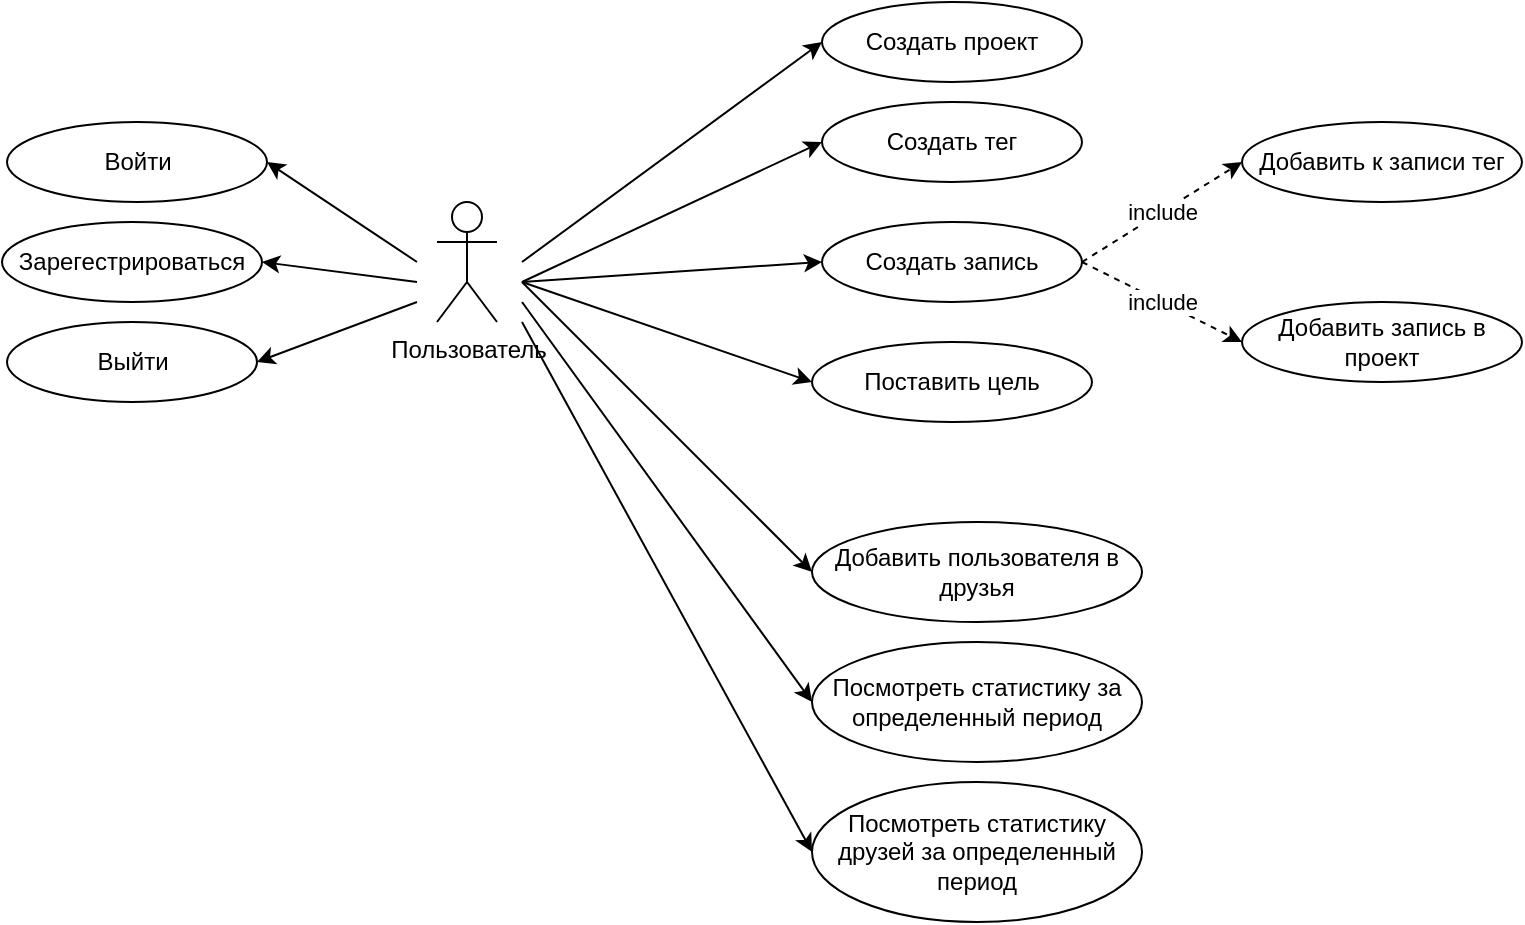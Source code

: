 <mxfile version="20.3.6" type="device"><diagram id="wgUuELK88-NEOA_8B5D5" name="Page-1"><mxGraphModel dx="1722" dy="641" grid="1" gridSize="10" guides="1" tooltips="1" connect="1" arrows="1" fold="1" page="1" pageScale="1" pageWidth="850" pageHeight="1100" math="0" shadow="0"><root><mxCell id="0"/><mxCell id="1" parent="0"/><mxCell id="QIVzKE-G0qXbgC8gu6xX-1" value="Пользователь" style="shape=umlActor;verticalLabelPosition=bottom;verticalAlign=top;html=1;outlineConnect=0;" vertex="1" parent="1"><mxGeometry x="227.5" y="250" width="30" height="60" as="geometry"/></mxCell><mxCell id="QIVzKE-G0qXbgC8gu6xX-3" value="Войти" style="ellipse;whiteSpace=wrap;html=1;" vertex="1" parent="1"><mxGeometry x="12.5" y="210" width="130" height="40" as="geometry"/></mxCell><mxCell id="QIVzKE-G0qXbgC8gu6xX-4" value="Выйти" style="ellipse;whiteSpace=wrap;html=1;" vertex="1" parent="1"><mxGeometry x="12.5" y="310" width="125" height="40" as="geometry"/></mxCell><mxCell id="QIVzKE-G0qXbgC8gu6xX-5" value="Зарегестрироваться" style="ellipse;whiteSpace=wrap;html=1;" vertex="1" parent="1"><mxGeometry x="10" y="260" width="130" height="40" as="geometry"/></mxCell><mxCell id="QIVzKE-G0qXbgC8gu6xX-10" value="" style="endArrow=classic;html=1;rounded=0;entryX=1;entryY=0.5;entryDx=0;entryDy=0;" edge="1" parent="1" target="QIVzKE-G0qXbgC8gu6xX-4"><mxGeometry width="50" height="50" relative="1" as="geometry"><mxPoint x="217.5" y="300" as="sourcePoint"/><mxPoint x="297.5" y="280" as="targetPoint"/></mxGeometry></mxCell><mxCell id="QIVzKE-G0qXbgC8gu6xX-11" value="" style="endArrow=classic;html=1;rounded=0;entryX=1;entryY=0.5;entryDx=0;entryDy=0;" edge="1" parent="1" target="QIVzKE-G0qXbgC8gu6xX-5"><mxGeometry width="50" height="50" relative="1" as="geometry"><mxPoint x="217.5" y="290" as="sourcePoint"/><mxPoint x="307.5" y="290.0" as="targetPoint"/></mxGeometry></mxCell><mxCell id="QIVzKE-G0qXbgC8gu6xX-12" value="" style="endArrow=classic;html=1;rounded=0;" edge="1" parent="1"><mxGeometry width="50" height="50" relative="1" as="geometry"><mxPoint x="217.5" y="280" as="sourcePoint"/><mxPoint x="142.5" y="230.0" as="targetPoint"/></mxGeometry></mxCell><mxCell id="QIVzKE-G0qXbgC8gu6xX-13" value="Создать проект" style="ellipse;whiteSpace=wrap;html=1;" vertex="1" parent="1"><mxGeometry x="420" y="150" width="130" height="40" as="geometry"/></mxCell><mxCell id="QIVzKE-G0qXbgC8gu6xX-14" value="Создать запись" style="ellipse;whiteSpace=wrap;html=1;" vertex="1" parent="1"><mxGeometry x="420" y="260" width="130" height="40" as="geometry"/></mxCell><mxCell id="QIVzKE-G0qXbgC8gu6xX-15" value="Создать тег" style="ellipse;whiteSpace=wrap;html=1;" vertex="1" parent="1"><mxGeometry x="420" y="200" width="130" height="40" as="geometry"/></mxCell><mxCell id="QIVzKE-G0qXbgC8gu6xX-16" value="Добавить к записи тег" style="ellipse;whiteSpace=wrap;html=1;" vertex="1" parent="1"><mxGeometry x="630" y="210" width="140" height="40" as="geometry"/></mxCell><mxCell id="QIVzKE-G0qXbgC8gu6xX-17" value="Добавить запись в проект" style="ellipse;whiteSpace=wrap;html=1;" vertex="1" parent="1"><mxGeometry x="630" y="300" width="140" height="40" as="geometry"/></mxCell><mxCell id="QIVzKE-G0qXbgC8gu6xX-18" value="Поставить цель" style="ellipse;whiteSpace=wrap;html=1;" vertex="1" parent="1"><mxGeometry x="415" y="320" width="140" height="40" as="geometry"/></mxCell><mxCell id="QIVzKE-G0qXbgC8gu6xX-19" value="Добавить пользователя в друзья" style="ellipse;whiteSpace=wrap;html=1;" vertex="1" parent="1"><mxGeometry x="415" y="410" width="165" height="50" as="geometry"/></mxCell><mxCell id="QIVzKE-G0qXbgC8gu6xX-20" value="include" style="endArrow=classic;html=1;rounded=0;exitX=1;exitY=0.5;exitDx=0;exitDy=0;dashed=1;entryX=0;entryY=0.5;entryDx=0;entryDy=0;" edge="1" parent="1" source="QIVzKE-G0qXbgC8gu6xX-14" target="QIVzKE-G0qXbgC8gu6xX-16"><mxGeometry width="50" height="50" relative="1" as="geometry"><mxPoint x="555" y="290" as="sourcePoint"/><mxPoint x="605" y="240" as="targetPoint"/></mxGeometry></mxCell><mxCell id="QIVzKE-G0qXbgC8gu6xX-21" value="include&lt;br&gt;" style="endArrow=classic;html=1;rounded=0;exitX=1;exitY=0.5;exitDx=0;exitDy=0;entryX=0;entryY=0.5;entryDx=0;entryDy=0;dashed=1;" edge="1" parent="1" source="QIVzKE-G0qXbgC8gu6xX-14" target="QIVzKE-G0qXbgC8gu6xX-17"><mxGeometry width="50" height="50" relative="1" as="geometry"><mxPoint x="560.0" y="290.0" as="sourcePoint"/><mxPoint x="615" y="250.0" as="targetPoint"/></mxGeometry></mxCell><mxCell id="QIVzKE-G0qXbgC8gu6xX-22" value="Посмотреть статистику за определенный период" style="ellipse;whiteSpace=wrap;html=1;" vertex="1" parent="1"><mxGeometry x="415" y="470" width="165" height="60" as="geometry"/></mxCell><mxCell id="QIVzKE-G0qXbgC8gu6xX-23" value="Посмотреть статистику друзей за определенный период" style="ellipse;whiteSpace=wrap;html=1;" vertex="1" parent="1"><mxGeometry x="415" y="540" width="165" height="70" as="geometry"/></mxCell><mxCell id="QIVzKE-G0qXbgC8gu6xX-24" value="" style="endArrow=classic;html=1;rounded=0;entryX=0;entryY=0.5;entryDx=0;entryDy=0;" edge="1" parent="1" target="QIVzKE-G0qXbgC8gu6xX-13"><mxGeometry width="50" height="50" relative="1" as="geometry"><mxPoint x="270" y="280" as="sourcePoint"/><mxPoint x="300.0" y="210.0" as="targetPoint"/></mxGeometry></mxCell><mxCell id="QIVzKE-G0qXbgC8gu6xX-25" value="" style="endArrow=classic;html=1;rounded=0;entryX=0;entryY=0.5;entryDx=0;entryDy=0;" edge="1" parent="1" target="QIVzKE-G0qXbgC8gu6xX-15"><mxGeometry width="50" height="50" relative="1" as="geometry"><mxPoint x="270" y="290" as="sourcePoint"/><mxPoint x="430.0" y="180" as="targetPoint"/></mxGeometry></mxCell><mxCell id="QIVzKE-G0qXbgC8gu6xX-26" value="" style="endArrow=classic;html=1;rounded=0;entryX=0;entryY=0.5;entryDx=0;entryDy=0;" edge="1" parent="1" target="QIVzKE-G0qXbgC8gu6xX-14"><mxGeometry width="50" height="50" relative="1" as="geometry"><mxPoint x="270" y="290" as="sourcePoint"/><mxPoint x="440.0" y="190" as="targetPoint"/></mxGeometry></mxCell><mxCell id="QIVzKE-G0qXbgC8gu6xX-27" value="" style="endArrow=classic;html=1;rounded=0;entryX=0;entryY=0.5;entryDx=0;entryDy=0;" edge="1" parent="1" target="QIVzKE-G0qXbgC8gu6xX-18"><mxGeometry width="50" height="50" relative="1" as="geometry"><mxPoint x="270" y="290" as="sourcePoint"/><mxPoint x="450.0" y="200" as="targetPoint"/></mxGeometry></mxCell><mxCell id="QIVzKE-G0qXbgC8gu6xX-28" value="" style="endArrow=classic;html=1;rounded=0;entryX=0;entryY=0.5;entryDx=0;entryDy=0;" edge="1" parent="1" target="QIVzKE-G0qXbgC8gu6xX-19"><mxGeometry width="50" height="50" relative="1" as="geometry"><mxPoint x="270" y="290" as="sourcePoint"/><mxPoint x="460.0" y="210" as="targetPoint"/></mxGeometry></mxCell><mxCell id="QIVzKE-G0qXbgC8gu6xX-29" value="" style="endArrow=classic;html=1;rounded=0;entryX=0;entryY=0.5;entryDx=0;entryDy=0;" edge="1" parent="1" target="QIVzKE-G0qXbgC8gu6xX-22"><mxGeometry width="50" height="50" relative="1" as="geometry"><mxPoint x="270" y="300" as="sourcePoint"/><mxPoint x="470.0" y="220" as="targetPoint"/></mxGeometry></mxCell><mxCell id="QIVzKE-G0qXbgC8gu6xX-30" value="" style="endArrow=classic;html=1;rounded=0;entryX=0;entryY=0.5;entryDx=0;entryDy=0;" edge="1" parent="1" target="QIVzKE-G0qXbgC8gu6xX-23"><mxGeometry width="50" height="50" relative="1" as="geometry"><mxPoint x="270" y="310" as="sourcePoint"/><mxPoint x="425.0" y="510" as="targetPoint"/></mxGeometry></mxCell></root></mxGraphModel></diagram></mxfile>